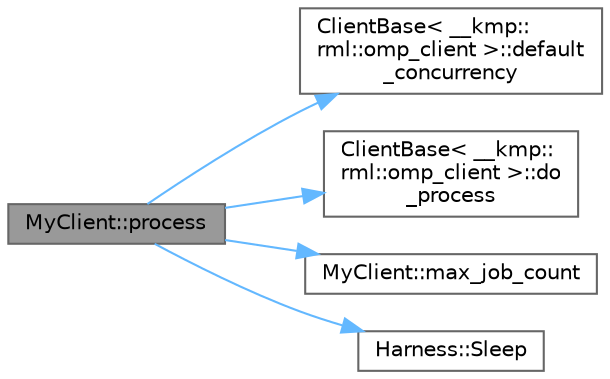 digraph "MyClient::process"
{
 // LATEX_PDF_SIZE
  bgcolor="transparent";
  edge [fontname=Helvetica,fontsize=10,labelfontname=Helvetica,labelfontsize=10];
  node [fontname=Helvetica,fontsize=10,shape=box,height=0.2,width=0.4];
  rankdir="LR";
  Node1 [id="Node000001",label="MyClient::process",height=0.2,width=0.4,color="gray40", fillcolor="grey60", style="filled", fontcolor="black",tooltip=" "];
  Node1 -> Node2 [id="edge1_Node000001_Node000002",color="steelblue1",style="solid",tooltip=" "];
  Node2 [id="Node000002",label="ClientBase\< __kmp::\lrml::omp_client \>::default\l_concurrency",height=0.2,width=0.4,color="grey40", fillcolor="white", style="filled",URL="$class_client_base.html#a964bd95949114805ade2986de6bd304a",tooltip=" "];
  Node1 -> Node3 [id="edge2_Node000001_Node000003",color="steelblue1",style="solid",tooltip=" "];
  Node3 [id="Node000003",label="ClientBase\< __kmp::\lrml::omp_client \>::do\l_process",height=0.2,width=0.4,color="grey40", fillcolor="white", style="filled",URL="$class_client_base.html#ad502a3c9a347ad1b272f6bc90265d94a",tooltip=" "];
  Node1 -> Node4 [id="edge3_Node000001_Node000004",color="steelblue1",style="solid",tooltip=" "];
  Node4 [id="Node000004",label="MyClient::max_job_count",height=0.2,width=0.4,color="grey40", fillcolor="white", style="filled",URL="$class_my_client.html#a6bba58eba2b0134a80fb8866a1a12d25",tooltip=" "];
  Node1 -> Node5 [id="edge4_Node000001_Node000005",color="steelblue1",style="solid",tooltip=" "];
  Node5 [id="Node000005",label="Harness::Sleep",height=0.2,width=0.4,color="grey40", fillcolor="white", style="filled",URL="$namespace_harness.html#a6109bacdcb4cd184d842b933d7fb18a4",tooltip=" "];
}
